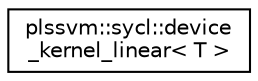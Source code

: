 digraph "Graphical Class Hierarchy"
{
 // LATEX_PDF_SIZE
  edge [fontname="Helvetica",fontsize="10",labelfontname="Helvetica",labelfontsize="10"];
  node [fontname="Helvetica",fontsize="10",shape=record];
  rankdir="LR";
  Node0 [label="plssvm::sycl::device\l_kernel_linear\< T \>",height=0.2,width=0.4,color="black", fillcolor="white", style="filled",URL="$classplssvm_1_1sycl_1_1device__kernel__linear.html",tooltip="Calculates the C-SVM kernel using the linear kernel function."];
}
